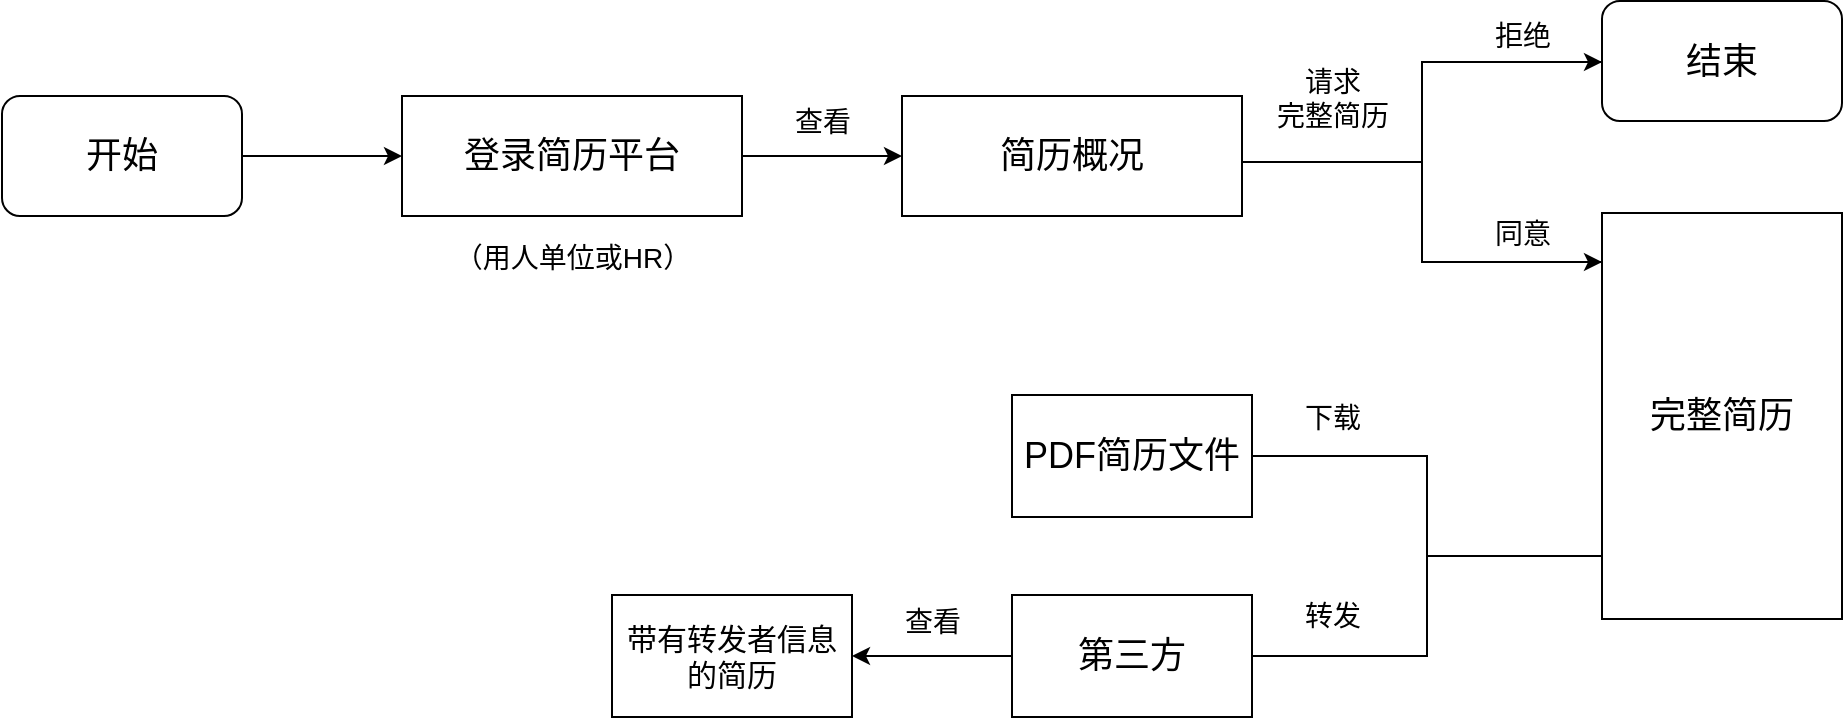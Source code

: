 <mxfile version="10.6.3" type="github"><diagram id="wHSFR8WbsMMXHOx5xvsi" name="第 1 页"><mxGraphModel dx="741" dy="403" grid="1" gridSize="10" guides="1" tooltips="1" connect="1" arrows="1" fold="1" page="0" pageScale="1" pageWidth="1169" pageHeight="827" math="0" shadow="0"><root><mxCell id="0"/><mxCell id="1" parent="0"/><mxCell id="dZThZ6nWPNMUi56tX4CF-3" value="" style="edgeStyle=orthogonalEdgeStyle;rounded=0;orthogonalLoop=1;jettySize=auto;html=1;fontSize=18;" parent="1" source="dZThZ6nWPNMUi56tX4CF-1" target="dZThZ6nWPNMUi56tX4CF-2" edge="1"><mxGeometry relative="1" as="geometry"/></mxCell><mxCell id="dZThZ6nWPNMUi56tX4CF-1" value="开始" style="rounded=1;whiteSpace=wrap;html=1;fontSize=18;" parent="1" vertex="1"><mxGeometry x="220" y="270" width="120" height="60" as="geometry"/></mxCell><mxCell id="dZThZ6nWPNMUi56tX4CF-6" value="" style="edgeStyle=orthogonalEdgeStyle;rounded=0;orthogonalLoop=1;jettySize=auto;html=1;fontSize=14;" parent="1" source="dZThZ6nWPNMUi56tX4CF-2" target="dZThZ6nWPNMUi56tX4CF-5" edge="1"><mxGeometry relative="1" as="geometry"/></mxCell><mxCell id="dZThZ6nWPNMUi56tX4CF-2" value="登录简历平台" style="rounded=1;whiteSpace=wrap;html=1;fontSize=18;arcSize=0;" parent="1" vertex="1"><mxGeometry x="420" y="270" width="170" height="60" as="geometry"/></mxCell><mxCell id="dZThZ6nWPNMUi56tX4CF-5" value="简历概况" style="rounded=1;whiteSpace=wrap;html=1;fontSize=18;arcSize=0;" parent="1" vertex="1"><mxGeometry x="670" y="270" width="170" height="60" as="geometry"/></mxCell><mxCell id="dZThZ6nWPNMUi56tX4CF-4" value="（用人单位或HR）" style="text;html=1;resizable=0;points=[];autosize=1;align=center;verticalAlign=top;spacingTop=-4;fontSize=14;" parent="1" vertex="1"><mxGeometry x="440" y="340" width="130" height="20" as="geometry"/></mxCell><mxCell id="dZThZ6nWPNMUi56tX4CF-7" value="查看" style="text;html=1;resizable=0;points=[];autosize=1;align=center;verticalAlign=top;spacingTop=-4;fontSize=14;fontStyle=0" parent="1" vertex="1"><mxGeometry x="610" y="272" width="40" height="20" as="geometry"/></mxCell><mxCell id="dZThZ6nWPNMUi56tX4CF-8" value="" style="strokeWidth=1;html=1;shape=mxgraph.flowchart.annotation_2;align=left;fontSize=14;" parent="1" vertex="1"><mxGeometry x="840" y="253" width="180" height="100" as="geometry"/></mxCell><mxCell id="dZThZ6nWPNMUi56tX4CF-12" value="请求&lt;br&gt;完整简历" style="text;html=1;resizable=0;points=[];autosize=1;align=center;verticalAlign=top;spacingTop=-4;fontSize=14;fontStyle=0" parent="1" vertex="1"><mxGeometry x="850" y="252" width="70" height="40" as="geometry"/></mxCell><mxCell id="dZThZ6nWPNMUi56tX4CF-13" value="拒绝" style="text;html=1;resizable=0;points=[];autosize=1;align=center;verticalAlign=top;spacingTop=-4;fontSize=14;" parent="1" vertex="1"><mxGeometry x="960" y="228.5" width="40" height="20" as="geometry"/></mxCell><mxCell id="dZThZ6nWPNMUi56tX4CF-14" value="结束" style="rounded=1;whiteSpace=wrap;html=1;strokeWidth=1;fontSize=18;align=center;" parent="1" vertex="1"><mxGeometry x="1020" y="222.5" width="120" height="60" as="geometry"/></mxCell><mxCell id="dZThZ6nWPNMUi56tX4CF-15" value="同意" style="text;html=1;resizable=0;points=[];autosize=1;align=center;verticalAlign=top;spacingTop=-4;fontSize=14;" parent="1" vertex="1"><mxGeometry x="960" y="327.5" width="40" height="20" as="geometry"/></mxCell><mxCell id="dZThZ6nWPNMUi56tX4CF-16" value="完整简历" style="rounded=0;whiteSpace=wrap;html=1;strokeWidth=1;fontSize=18;align=center;" parent="1" vertex="1"><mxGeometry x="1020" y="328.5" width="120" height="203" as="geometry"/></mxCell><mxCell id="dZThZ6nWPNMUi56tX4CF-23" value="PDF简历文件" style="rounded=0;whiteSpace=wrap;html=1;strokeWidth=1;fontSize=18;align=center;" parent="1" vertex="1"><mxGeometry x="725" y="419.5" width="120" height="61" as="geometry"/></mxCell><mxCell id="dZThZ6nWPNMUi56tX4CF-25" value="" style="strokeWidth=1;html=1;shape=mxgraph.flowchart.annotation_2;align=left;fontSize=18;rotation=180;" parent="1" vertex="1"><mxGeometry x="845" y="450" width="175" height="100" as="geometry"/></mxCell><mxCell id="dZThZ6nWPNMUi56tX4CF-27" value="" style="endArrow=classic;html=1;fontSize=18;" parent="1" edge="1"><mxGeometry width="50" height="50" relative="1" as="geometry"><mxPoint x="950" y="353" as="sourcePoint"/><mxPoint x="1020" y="353" as="targetPoint"/></mxGeometry></mxCell><mxCell id="dZThZ6nWPNMUi56tX4CF-28" value="" style="endArrow=classic;html=1;fontSize=18;" parent="1" edge="1"><mxGeometry width="50" height="50" relative="1" as="geometry"><mxPoint x="950" y="253" as="sourcePoint"/><mxPoint x="1020" y="253" as="targetPoint"/></mxGeometry></mxCell><mxCell id="ojyxlP1GCrRLKcgL0Fly-5" value="" style="edgeStyle=orthogonalEdgeStyle;rounded=0;orthogonalLoop=1;jettySize=auto;html=1;fontSize=18;" edge="1" parent="1" source="dZThZ6nWPNMUi56tX4CF-31" target="ojyxlP1GCrRLKcgL0Fly-4"><mxGeometry relative="1" as="geometry"/></mxCell><mxCell id="dZThZ6nWPNMUi56tX4CF-31" value="第三方" style="rounded=0;whiteSpace=wrap;html=1;strokeWidth=1;fontSize=18;align=center;" parent="1" vertex="1"><mxGeometry x="725" y="519.5" width="120" height="61" as="geometry"/></mxCell><mxCell id="ojyxlP1GCrRLKcgL0Fly-4" value="带有转发者信息的简历" style="rounded=0;whiteSpace=wrap;html=1;strokeWidth=1;fontSize=15;align=center;" vertex="1" parent="1"><mxGeometry x="525" y="519.5" width="120" height="61" as="geometry"/></mxCell><mxCell id="dZThZ6nWPNMUi56tX4CF-32" value="下载" style="text;html=1;resizable=0;points=[];autosize=1;align=center;verticalAlign=top;spacingTop=-4;fontSize=14;" parent="1" vertex="1"><mxGeometry x="865" y="420" width="40" height="20" as="geometry"/></mxCell><mxCell id="dZThZ6nWPNMUi56tX4CF-33" value="转发" style="text;html=1;resizable=0;points=[];autosize=1;align=center;verticalAlign=top;spacingTop=-4;fontSize=14;" parent="1" vertex="1"><mxGeometry x="865" y="519" width="40" height="20" as="geometry"/></mxCell><mxCell id="ojyxlP1GCrRLKcgL0Fly-3" value="" style="shape=image;html=1;verticalAlign=top;verticalLabelPosition=bottom;labelBackgroundColor=#ffffff;imageAspect=0;aspect=fixed;image=https://cdn2.iconfinder.com/data/icons/identificon/96/profile-male-128.png;strokeWidth=1;fontSize=18;align=center;" vertex="1" parent="1"><mxGeometry x="1061" y="370" width="38" height="38" as="geometry"/></mxCell><mxCell id="ojyxlP1GCrRLKcgL0Fly-6" value="查看" style="text;html=1;resizable=0;points=[];autosize=1;align=center;verticalAlign=top;spacingTop=-4;fontSize=14;" vertex="1" parent="1"><mxGeometry x="660" y="521.5" width="50" height="20" as="geometry"/></mxCell></root></mxGraphModel></diagram></mxfile>